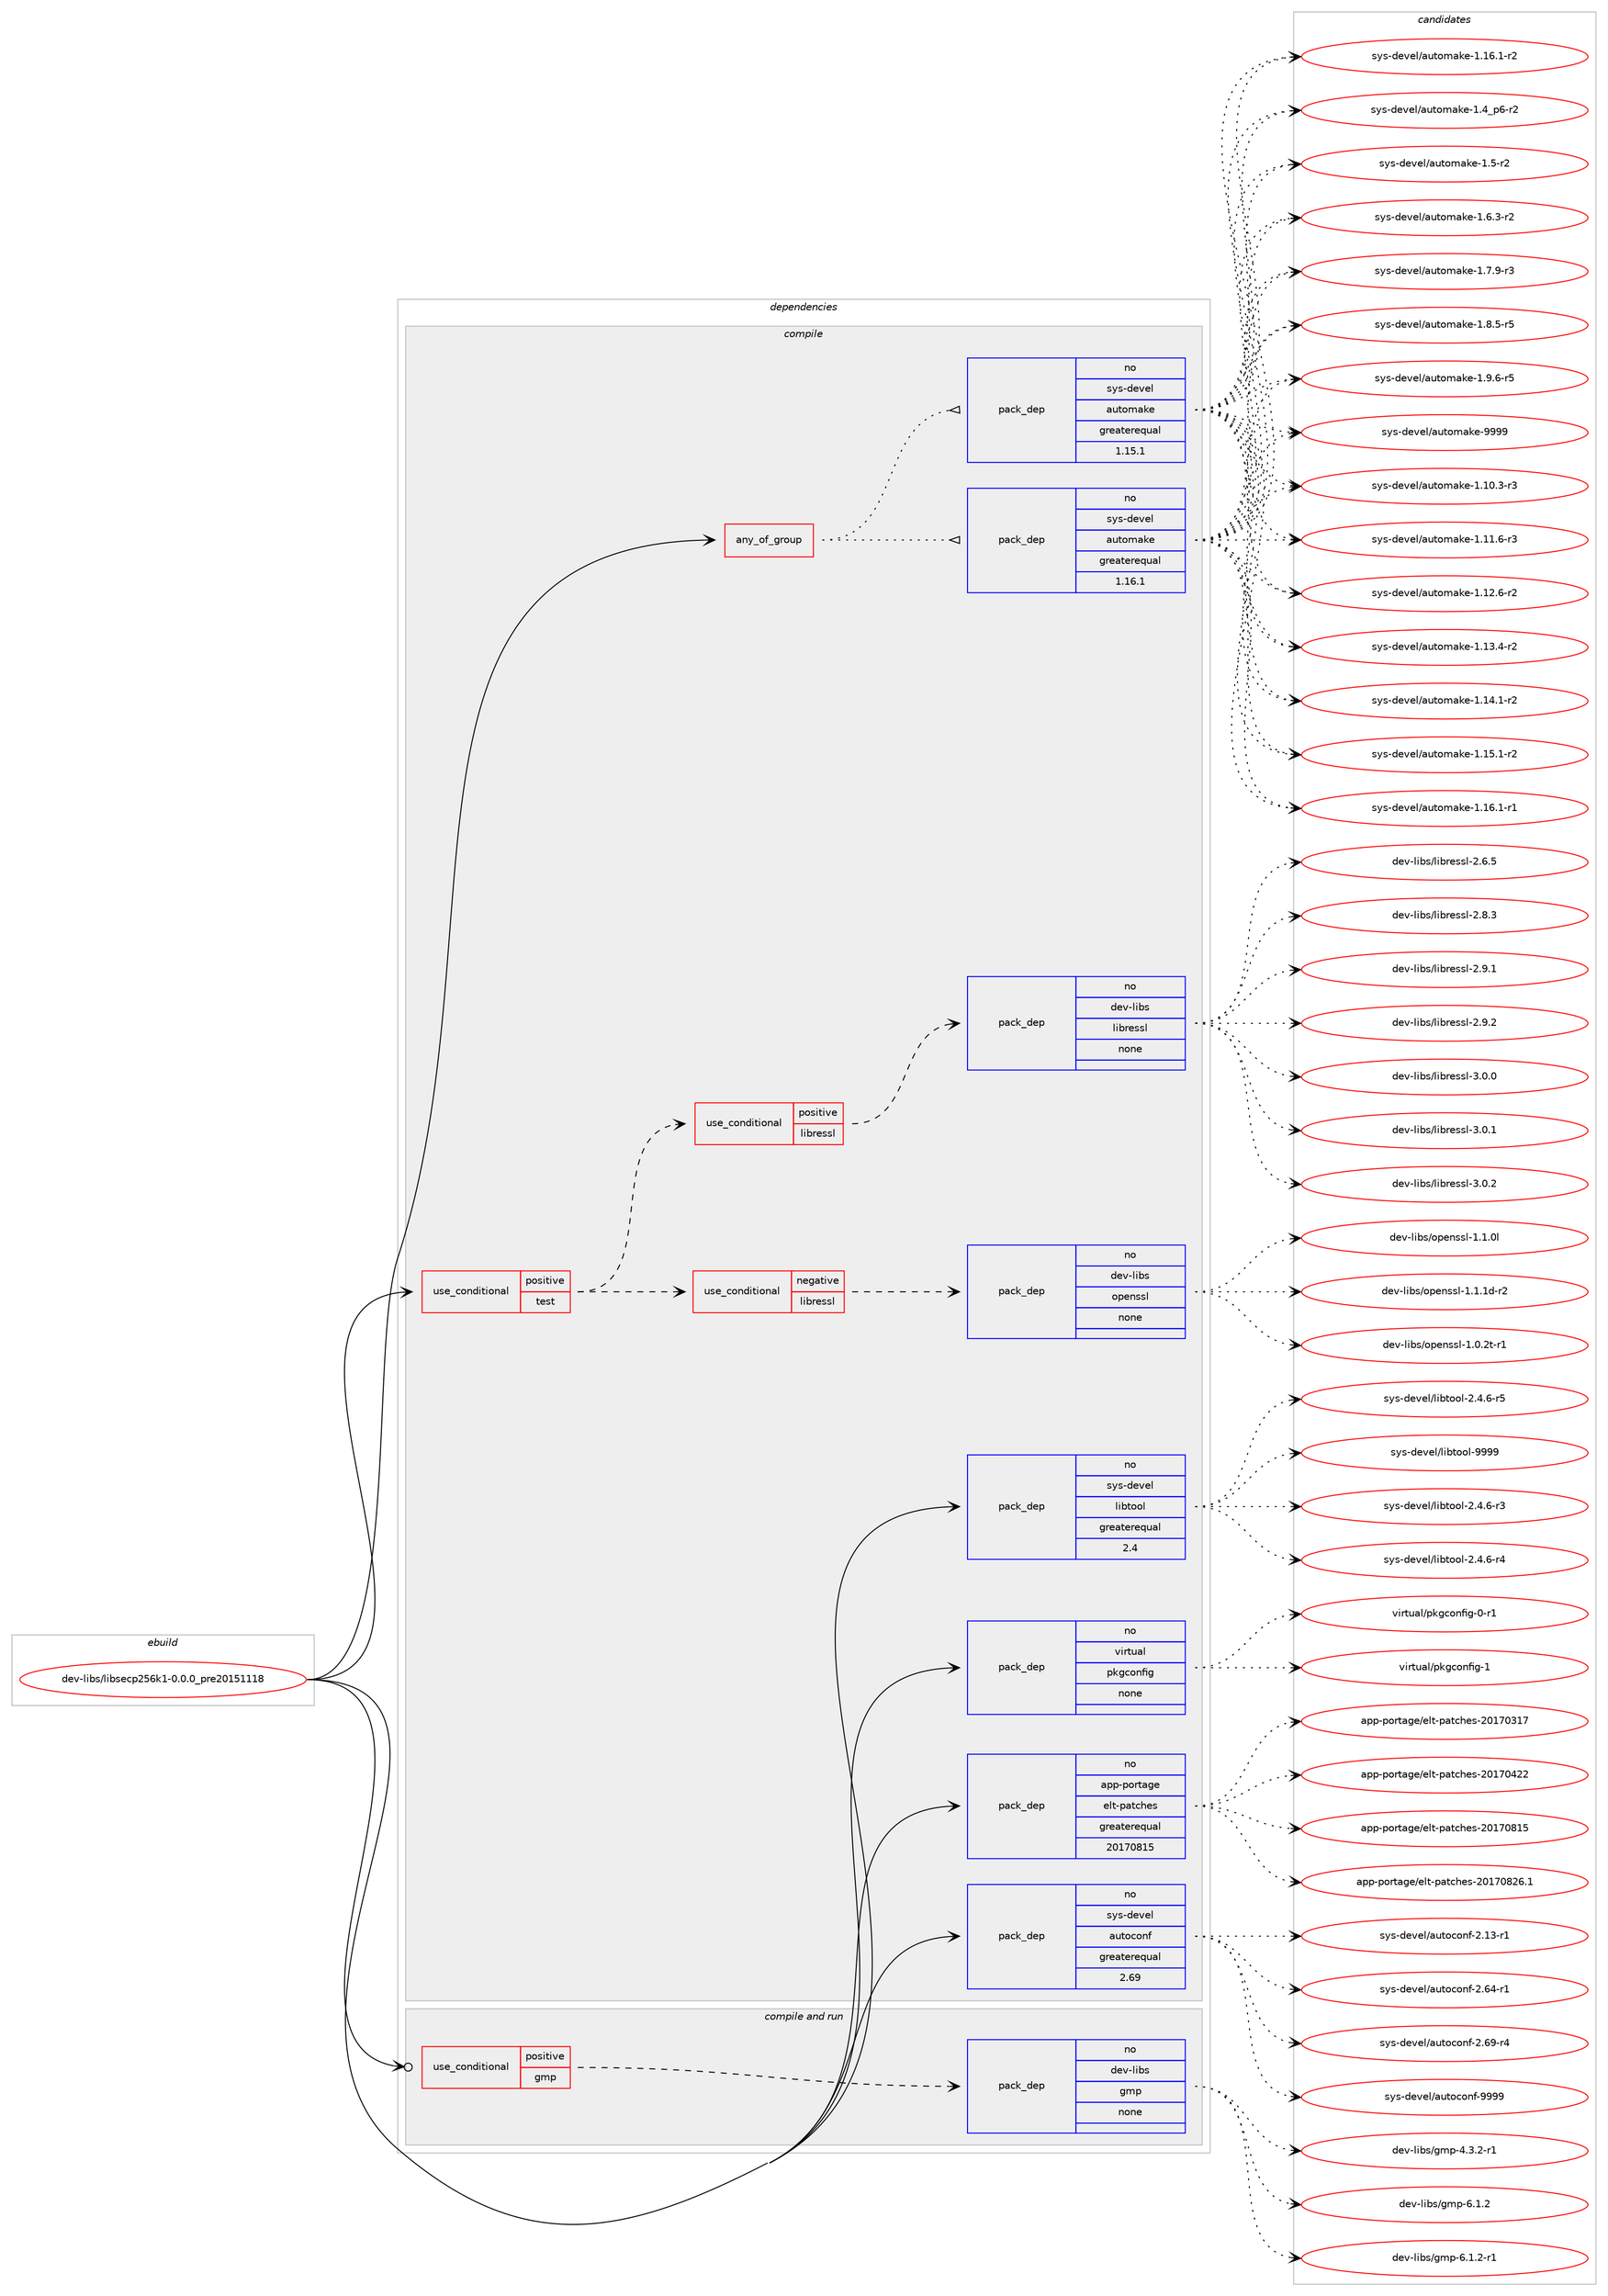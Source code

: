 digraph prolog {

# *************
# Graph options
# *************

newrank=true;
concentrate=true;
compound=true;
graph [rankdir=LR,fontname=Helvetica,fontsize=10,ranksep=1.5];#, ranksep=2.5, nodesep=0.2];
edge  [arrowhead=vee];
node  [fontname=Helvetica,fontsize=10];

# **********
# The ebuild
# **********

subgraph cluster_leftcol {
color=gray;
rank=same;
label=<<i>ebuild</i>>;
id [label="dev-libs/libsecp256k1-0.0.0_pre20151118", color=red, width=4, href="../dev-libs/libsecp256k1-0.0.0_pre20151118.svg"];
}

# ****************
# The dependencies
# ****************

subgraph cluster_midcol {
color=gray;
label=<<i>dependencies</i>>;
subgraph cluster_compile {
fillcolor="#eeeeee";
style=filled;
label=<<i>compile</i>>;
subgraph any11163 {
dependency567076 [label=<<TABLE BORDER="0" CELLBORDER="1" CELLSPACING="0" CELLPADDING="4"><TR><TD CELLPADDING="10">any_of_group</TD></TR></TABLE>>, shape=none, color=red];subgraph pack423484 {
dependency567077 [label=<<TABLE BORDER="0" CELLBORDER="1" CELLSPACING="0" CELLPADDING="4" WIDTH="220"><TR><TD ROWSPAN="6" CELLPADDING="30">pack_dep</TD></TR><TR><TD WIDTH="110">no</TD></TR><TR><TD>sys-devel</TD></TR><TR><TD>automake</TD></TR><TR><TD>greaterequal</TD></TR><TR><TD>1.16.1</TD></TR></TABLE>>, shape=none, color=blue];
}
dependency567076:e -> dependency567077:w [weight=20,style="dotted",arrowhead="oinv"];
subgraph pack423485 {
dependency567078 [label=<<TABLE BORDER="0" CELLBORDER="1" CELLSPACING="0" CELLPADDING="4" WIDTH="220"><TR><TD ROWSPAN="6" CELLPADDING="30">pack_dep</TD></TR><TR><TD WIDTH="110">no</TD></TR><TR><TD>sys-devel</TD></TR><TR><TD>automake</TD></TR><TR><TD>greaterequal</TD></TR><TR><TD>1.15.1</TD></TR></TABLE>>, shape=none, color=blue];
}
dependency567076:e -> dependency567078:w [weight=20,style="dotted",arrowhead="oinv"];
}
id:e -> dependency567076:w [weight=20,style="solid",arrowhead="vee"];
subgraph cond132072 {
dependency567079 [label=<<TABLE BORDER="0" CELLBORDER="1" CELLSPACING="0" CELLPADDING="4"><TR><TD ROWSPAN="3" CELLPADDING="10">use_conditional</TD></TR><TR><TD>positive</TD></TR><TR><TD>test</TD></TR></TABLE>>, shape=none, color=red];
subgraph cond132073 {
dependency567080 [label=<<TABLE BORDER="0" CELLBORDER="1" CELLSPACING="0" CELLPADDING="4"><TR><TD ROWSPAN="3" CELLPADDING="10">use_conditional</TD></TR><TR><TD>negative</TD></TR><TR><TD>libressl</TD></TR></TABLE>>, shape=none, color=red];
subgraph pack423486 {
dependency567081 [label=<<TABLE BORDER="0" CELLBORDER="1" CELLSPACING="0" CELLPADDING="4" WIDTH="220"><TR><TD ROWSPAN="6" CELLPADDING="30">pack_dep</TD></TR><TR><TD WIDTH="110">no</TD></TR><TR><TD>dev-libs</TD></TR><TR><TD>openssl</TD></TR><TR><TD>none</TD></TR><TR><TD></TD></TR></TABLE>>, shape=none, color=blue];
}
dependency567080:e -> dependency567081:w [weight=20,style="dashed",arrowhead="vee"];
}
dependency567079:e -> dependency567080:w [weight=20,style="dashed",arrowhead="vee"];
subgraph cond132074 {
dependency567082 [label=<<TABLE BORDER="0" CELLBORDER="1" CELLSPACING="0" CELLPADDING="4"><TR><TD ROWSPAN="3" CELLPADDING="10">use_conditional</TD></TR><TR><TD>positive</TD></TR><TR><TD>libressl</TD></TR></TABLE>>, shape=none, color=red];
subgraph pack423487 {
dependency567083 [label=<<TABLE BORDER="0" CELLBORDER="1" CELLSPACING="0" CELLPADDING="4" WIDTH="220"><TR><TD ROWSPAN="6" CELLPADDING="30">pack_dep</TD></TR><TR><TD WIDTH="110">no</TD></TR><TR><TD>dev-libs</TD></TR><TR><TD>libressl</TD></TR><TR><TD>none</TD></TR><TR><TD></TD></TR></TABLE>>, shape=none, color=blue];
}
dependency567082:e -> dependency567083:w [weight=20,style="dashed",arrowhead="vee"];
}
dependency567079:e -> dependency567082:w [weight=20,style="dashed",arrowhead="vee"];
}
id:e -> dependency567079:w [weight=20,style="solid",arrowhead="vee"];
subgraph pack423488 {
dependency567084 [label=<<TABLE BORDER="0" CELLBORDER="1" CELLSPACING="0" CELLPADDING="4" WIDTH="220"><TR><TD ROWSPAN="6" CELLPADDING="30">pack_dep</TD></TR><TR><TD WIDTH="110">no</TD></TR><TR><TD>app-portage</TD></TR><TR><TD>elt-patches</TD></TR><TR><TD>greaterequal</TD></TR><TR><TD>20170815</TD></TR></TABLE>>, shape=none, color=blue];
}
id:e -> dependency567084:w [weight=20,style="solid",arrowhead="vee"];
subgraph pack423489 {
dependency567085 [label=<<TABLE BORDER="0" CELLBORDER="1" CELLSPACING="0" CELLPADDING="4" WIDTH="220"><TR><TD ROWSPAN="6" CELLPADDING="30">pack_dep</TD></TR><TR><TD WIDTH="110">no</TD></TR><TR><TD>sys-devel</TD></TR><TR><TD>autoconf</TD></TR><TR><TD>greaterequal</TD></TR><TR><TD>2.69</TD></TR></TABLE>>, shape=none, color=blue];
}
id:e -> dependency567085:w [weight=20,style="solid",arrowhead="vee"];
subgraph pack423490 {
dependency567086 [label=<<TABLE BORDER="0" CELLBORDER="1" CELLSPACING="0" CELLPADDING="4" WIDTH="220"><TR><TD ROWSPAN="6" CELLPADDING="30">pack_dep</TD></TR><TR><TD WIDTH="110">no</TD></TR><TR><TD>sys-devel</TD></TR><TR><TD>libtool</TD></TR><TR><TD>greaterequal</TD></TR><TR><TD>2.4</TD></TR></TABLE>>, shape=none, color=blue];
}
id:e -> dependency567086:w [weight=20,style="solid",arrowhead="vee"];
subgraph pack423491 {
dependency567087 [label=<<TABLE BORDER="0" CELLBORDER="1" CELLSPACING="0" CELLPADDING="4" WIDTH="220"><TR><TD ROWSPAN="6" CELLPADDING="30">pack_dep</TD></TR><TR><TD WIDTH="110">no</TD></TR><TR><TD>virtual</TD></TR><TR><TD>pkgconfig</TD></TR><TR><TD>none</TD></TR><TR><TD></TD></TR></TABLE>>, shape=none, color=blue];
}
id:e -> dependency567087:w [weight=20,style="solid",arrowhead="vee"];
}
subgraph cluster_compileandrun {
fillcolor="#eeeeee";
style=filled;
label=<<i>compile and run</i>>;
subgraph cond132075 {
dependency567088 [label=<<TABLE BORDER="0" CELLBORDER="1" CELLSPACING="0" CELLPADDING="4"><TR><TD ROWSPAN="3" CELLPADDING="10">use_conditional</TD></TR><TR><TD>positive</TD></TR><TR><TD>gmp</TD></TR></TABLE>>, shape=none, color=red];
subgraph pack423492 {
dependency567089 [label=<<TABLE BORDER="0" CELLBORDER="1" CELLSPACING="0" CELLPADDING="4" WIDTH="220"><TR><TD ROWSPAN="6" CELLPADDING="30">pack_dep</TD></TR><TR><TD WIDTH="110">no</TD></TR><TR><TD>dev-libs</TD></TR><TR><TD>gmp</TD></TR><TR><TD>none</TD></TR><TR><TD></TD></TR></TABLE>>, shape=none, color=blue];
}
dependency567088:e -> dependency567089:w [weight=20,style="dashed",arrowhead="vee"];
}
id:e -> dependency567088:w [weight=20,style="solid",arrowhead="odotvee"];
}
subgraph cluster_run {
fillcolor="#eeeeee";
style=filled;
label=<<i>run</i>>;
}
}

# **************
# The candidates
# **************

subgraph cluster_choices {
rank=same;
color=gray;
label=<<i>candidates</i>>;

subgraph choice423484 {
color=black;
nodesep=1;
choice11512111545100101118101108479711711611110997107101454946494846514511451 [label="sys-devel/automake-1.10.3-r3", color=red, width=4,href="../sys-devel/automake-1.10.3-r3.svg"];
choice11512111545100101118101108479711711611110997107101454946494946544511451 [label="sys-devel/automake-1.11.6-r3", color=red, width=4,href="../sys-devel/automake-1.11.6-r3.svg"];
choice11512111545100101118101108479711711611110997107101454946495046544511450 [label="sys-devel/automake-1.12.6-r2", color=red, width=4,href="../sys-devel/automake-1.12.6-r2.svg"];
choice11512111545100101118101108479711711611110997107101454946495146524511450 [label="sys-devel/automake-1.13.4-r2", color=red, width=4,href="../sys-devel/automake-1.13.4-r2.svg"];
choice11512111545100101118101108479711711611110997107101454946495246494511450 [label="sys-devel/automake-1.14.1-r2", color=red, width=4,href="../sys-devel/automake-1.14.1-r2.svg"];
choice11512111545100101118101108479711711611110997107101454946495346494511450 [label="sys-devel/automake-1.15.1-r2", color=red, width=4,href="../sys-devel/automake-1.15.1-r2.svg"];
choice11512111545100101118101108479711711611110997107101454946495446494511449 [label="sys-devel/automake-1.16.1-r1", color=red, width=4,href="../sys-devel/automake-1.16.1-r1.svg"];
choice11512111545100101118101108479711711611110997107101454946495446494511450 [label="sys-devel/automake-1.16.1-r2", color=red, width=4,href="../sys-devel/automake-1.16.1-r2.svg"];
choice115121115451001011181011084797117116111109971071014549465295112544511450 [label="sys-devel/automake-1.4_p6-r2", color=red, width=4,href="../sys-devel/automake-1.4_p6-r2.svg"];
choice11512111545100101118101108479711711611110997107101454946534511450 [label="sys-devel/automake-1.5-r2", color=red, width=4,href="../sys-devel/automake-1.5-r2.svg"];
choice115121115451001011181011084797117116111109971071014549465446514511450 [label="sys-devel/automake-1.6.3-r2", color=red, width=4,href="../sys-devel/automake-1.6.3-r2.svg"];
choice115121115451001011181011084797117116111109971071014549465546574511451 [label="sys-devel/automake-1.7.9-r3", color=red, width=4,href="../sys-devel/automake-1.7.9-r3.svg"];
choice115121115451001011181011084797117116111109971071014549465646534511453 [label="sys-devel/automake-1.8.5-r5", color=red, width=4,href="../sys-devel/automake-1.8.5-r5.svg"];
choice115121115451001011181011084797117116111109971071014549465746544511453 [label="sys-devel/automake-1.9.6-r5", color=red, width=4,href="../sys-devel/automake-1.9.6-r5.svg"];
choice115121115451001011181011084797117116111109971071014557575757 [label="sys-devel/automake-9999", color=red, width=4,href="../sys-devel/automake-9999.svg"];
dependency567077:e -> choice11512111545100101118101108479711711611110997107101454946494846514511451:w [style=dotted,weight="100"];
dependency567077:e -> choice11512111545100101118101108479711711611110997107101454946494946544511451:w [style=dotted,weight="100"];
dependency567077:e -> choice11512111545100101118101108479711711611110997107101454946495046544511450:w [style=dotted,weight="100"];
dependency567077:e -> choice11512111545100101118101108479711711611110997107101454946495146524511450:w [style=dotted,weight="100"];
dependency567077:e -> choice11512111545100101118101108479711711611110997107101454946495246494511450:w [style=dotted,weight="100"];
dependency567077:e -> choice11512111545100101118101108479711711611110997107101454946495346494511450:w [style=dotted,weight="100"];
dependency567077:e -> choice11512111545100101118101108479711711611110997107101454946495446494511449:w [style=dotted,weight="100"];
dependency567077:e -> choice11512111545100101118101108479711711611110997107101454946495446494511450:w [style=dotted,weight="100"];
dependency567077:e -> choice115121115451001011181011084797117116111109971071014549465295112544511450:w [style=dotted,weight="100"];
dependency567077:e -> choice11512111545100101118101108479711711611110997107101454946534511450:w [style=dotted,weight="100"];
dependency567077:e -> choice115121115451001011181011084797117116111109971071014549465446514511450:w [style=dotted,weight="100"];
dependency567077:e -> choice115121115451001011181011084797117116111109971071014549465546574511451:w [style=dotted,weight="100"];
dependency567077:e -> choice115121115451001011181011084797117116111109971071014549465646534511453:w [style=dotted,weight="100"];
dependency567077:e -> choice115121115451001011181011084797117116111109971071014549465746544511453:w [style=dotted,weight="100"];
dependency567077:e -> choice115121115451001011181011084797117116111109971071014557575757:w [style=dotted,weight="100"];
}
subgraph choice423485 {
color=black;
nodesep=1;
choice11512111545100101118101108479711711611110997107101454946494846514511451 [label="sys-devel/automake-1.10.3-r3", color=red, width=4,href="../sys-devel/automake-1.10.3-r3.svg"];
choice11512111545100101118101108479711711611110997107101454946494946544511451 [label="sys-devel/automake-1.11.6-r3", color=red, width=4,href="../sys-devel/automake-1.11.6-r3.svg"];
choice11512111545100101118101108479711711611110997107101454946495046544511450 [label="sys-devel/automake-1.12.6-r2", color=red, width=4,href="../sys-devel/automake-1.12.6-r2.svg"];
choice11512111545100101118101108479711711611110997107101454946495146524511450 [label="sys-devel/automake-1.13.4-r2", color=red, width=4,href="../sys-devel/automake-1.13.4-r2.svg"];
choice11512111545100101118101108479711711611110997107101454946495246494511450 [label="sys-devel/automake-1.14.1-r2", color=red, width=4,href="../sys-devel/automake-1.14.1-r2.svg"];
choice11512111545100101118101108479711711611110997107101454946495346494511450 [label="sys-devel/automake-1.15.1-r2", color=red, width=4,href="../sys-devel/automake-1.15.1-r2.svg"];
choice11512111545100101118101108479711711611110997107101454946495446494511449 [label="sys-devel/automake-1.16.1-r1", color=red, width=4,href="../sys-devel/automake-1.16.1-r1.svg"];
choice11512111545100101118101108479711711611110997107101454946495446494511450 [label="sys-devel/automake-1.16.1-r2", color=red, width=4,href="../sys-devel/automake-1.16.1-r2.svg"];
choice115121115451001011181011084797117116111109971071014549465295112544511450 [label="sys-devel/automake-1.4_p6-r2", color=red, width=4,href="../sys-devel/automake-1.4_p6-r2.svg"];
choice11512111545100101118101108479711711611110997107101454946534511450 [label="sys-devel/automake-1.5-r2", color=red, width=4,href="../sys-devel/automake-1.5-r2.svg"];
choice115121115451001011181011084797117116111109971071014549465446514511450 [label="sys-devel/automake-1.6.3-r2", color=red, width=4,href="../sys-devel/automake-1.6.3-r2.svg"];
choice115121115451001011181011084797117116111109971071014549465546574511451 [label="sys-devel/automake-1.7.9-r3", color=red, width=4,href="../sys-devel/automake-1.7.9-r3.svg"];
choice115121115451001011181011084797117116111109971071014549465646534511453 [label="sys-devel/automake-1.8.5-r5", color=red, width=4,href="../sys-devel/automake-1.8.5-r5.svg"];
choice115121115451001011181011084797117116111109971071014549465746544511453 [label="sys-devel/automake-1.9.6-r5", color=red, width=4,href="../sys-devel/automake-1.9.6-r5.svg"];
choice115121115451001011181011084797117116111109971071014557575757 [label="sys-devel/automake-9999", color=red, width=4,href="../sys-devel/automake-9999.svg"];
dependency567078:e -> choice11512111545100101118101108479711711611110997107101454946494846514511451:w [style=dotted,weight="100"];
dependency567078:e -> choice11512111545100101118101108479711711611110997107101454946494946544511451:w [style=dotted,weight="100"];
dependency567078:e -> choice11512111545100101118101108479711711611110997107101454946495046544511450:w [style=dotted,weight="100"];
dependency567078:e -> choice11512111545100101118101108479711711611110997107101454946495146524511450:w [style=dotted,weight="100"];
dependency567078:e -> choice11512111545100101118101108479711711611110997107101454946495246494511450:w [style=dotted,weight="100"];
dependency567078:e -> choice11512111545100101118101108479711711611110997107101454946495346494511450:w [style=dotted,weight="100"];
dependency567078:e -> choice11512111545100101118101108479711711611110997107101454946495446494511449:w [style=dotted,weight="100"];
dependency567078:e -> choice11512111545100101118101108479711711611110997107101454946495446494511450:w [style=dotted,weight="100"];
dependency567078:e -> choice115121115451001011181011084797117116111109971071014549465295112544511450:w [style=dotted,weight="100"];
dependency567078:e -> choice11512111545100101118101108479711711611110997107101454946534511450:w [style=dotted,weight="100"];
dependency567078:e -> choice115121115451001011181011084797117116111109971071014549465446514511450:w [style=dotted,weight="100"];
dependency567078:e -> choice115121115451001011181011084797117116111109971071014549465546574511451:w [style=dotted,weight="100"];
dependency567078:e -> choice115121115451001011181011084797117116111109971071014549465646534511453:w [style=dotted,weight="100"];
dependency567078:e -> choice115121115451001011181011084797117116111109971071014549465746544511453:w [style=dotted,weight="100"];
dependency567078:e -> choice115121115451001011181011084797117116111109971071014557575757:w [style=dotted,weight="100"];
}
subgraph choice423486 {
color=black;
nodesep=1;
choice1001011184510810598115471111121011101151151084549464846501164511449 [label="dev-libs/openssl-1.0.2t-r1", color=red, width=4,href="../dev-libs/openssl-1.0.2t-r1.svg"];
choice100101118451081059811547111112101110115115108454946494648108 [label="dev-libs/openssl-1.1.0l", color=red, width=4,href="../dev-libs/openssl-1.1.0l.svg"];
choice1001011184510810598115471111121011101151151084549464946491004511450 [label="dev-libs/openssl-1.1.1d-r2", color=red, width=4,href="../dev-libs/openssl-1.1.1d-r2.svg"];
dependency567081:e -> choice1001011184510810598115471111121011101151151084549464846501164511449:w [style=dotted,weight="100"];
dependency567081:e -> choice100101118451081059811547111112101110115115108454946494648108:w [style=dotted,weight="100"];
dependency567081:e -> choice1001011184510810598115471111121011101151151084549464946491004511450:w [style=dotted,weight="100"];
}
subgraph choice423487 {
color=black;
nodesep=1;
choice10010111845108105981154710810598114101115115108455046544653 [label="dev-libs/libressl-2.6.5", color=red, width=4,href="../dev-libs/libressl-2.6.5.svg"];
choice10010111845108105981154710810598114101115115108455046564651 [label="dev-libs/libressl-2.8.3", color=red, width=4,href="../dev-libs/libressl-2.8.3.svg"];
choice10010111845108105981154710810598114101115115108455046574649 [label="dev-libs/libressl-2.9.1", color=red, width=4,href="../dev-libs/libressl-2.9.1.svg"];
choice10010111845108105981154710810598114101115115108455046574650 [label="dev-libs/libressl-2.9.2", color=red, width=4,href="../dev-libs/libressl-2.9.2.svg"];
choice10010111845108105981154710810598114101115115108455146484648 [label="dev-libs/libressl-3.0.0", color=red, width=4,href="../dev-libs/libressl-3.0.0.svg"];
choice10010111845108105981154710810598114101115115108455146484649 [label="dev-libs/libressl-3.0.1", color=red, width=4,href="../dev-libs/libressl-3.0.1.svg"];
choice10010111845108105981154710810598114101115115108455146484650 [label="dev-libs/libressl-3.0.2", color=red, width=4,href="../dev-libs/libressl-3.0.2.svg"];
dependency567083:e -> choice10010111845108105981154710810598114101115115108455046544653:w [style=dotted,weight="100"];
dependency567083:e -> choice10010111845108105981154710810598114101115115108455046564651:w [style=dotted,weight="100"];
dependency567083:e -> choice10010111845108105981154710810598114101115115108455046574649:w [style=dotted,weight="100"];
dependency567083:e -> choice10010111845108105981154710810598114101115115108455046574650:w [style=dotted,weight="100"];
dependency567083:e -> choice10010111845108105981154710810598114101115115108455146484648:w [style=dotted,weight="100"];
dependency567083:e -> choice10010111845108105981154710810598114101115115108455146484649:w [style=dotted,weight="100"];
dependency567083:e -> choice10010111845108105981154710810598114101115115108455146484650:w [style=dotted,weight="100"];
}
subgraph choice423488 {
color=black;
nodesep=1;
choice97112112451121111141169710310147101108116451129711699104101115455048495548514955 [label="app-portage/elt-patches-20170317", color=red, width=4,href="../app-portage/elt-patches-20170317.svg"];
choice97112112451121111141169710310147101108116451129711699104101115455048495548525050 [label="app-portage/elt-patches-20170422", color=red, width=4,href="../app-portage/elt-patches-20170422.svg"];
choice97112112451121111141169710310147101108116451129711699104101115455048495548564953 [label="app-portage/elt-patches-20170815", color=red, width=4,href="../app-portage/elt-patches-20170815.svg"];
choice971121124511211111411697103101471011081164511297116991041011154550484955485650544649 [label="app-portage/elt-patches-20170826.1", color=red, width=4,href="../app-portage/elt-patches-20170826.1.svg"];
dependency567084:e -> choice97112112451121111141169710310147101108116451129711699104101115455048495548514955:w [style=dotted,weight="100"];
dependency567084:e -> choice97112112451121111141169710310147101108116451129711699104101115455048495548525050:w [style=dotted,weight="100"];
dependency567084:e -> choice97112112451121111141169710310147101108116451129711699104101115455048495548564953:w [style=dotted,weight="100"];
dependency567084:e -> choice971121124511211111411697103101471011081164511297116991041011154550484955485650544649:w [style=dotted,weight="100"];
}
subgraph choice423489 {
color=black;
nodesep=1;
choice1151211154510010111810110847971171161119911111010245504649514511449 [label="sys-devel/autoconf-2.13-r1", color=red, width=4,href="../sys-devel/autoconf-2.13-r1.svg"];
choice1151211154510010111810110847971171161119911111010245504654524511449 [label="sys-devel/autoconf-2.64-r1", color=red, width=4,href="../sys-devel/autoconf-2.64-r1.svg"];
choice1151211154510010111810110847971171161119911111010245504654574511452 [label="sys-devel/autoconf-2.69-r4", color=red, width=4,href="../sys-devel/autoconf-2.69-r4.svg"];
choice115121115451001011181011084797117116111991111101024557575757 [label="sys-devel/autoconf-9999", color=red, width=4,href="../sys-devel/autoconf-9999.svg"];
dependency567085:e -> choice1151211154510010111810110847971171161119911111010245504649514511449:w [style=dotted,weight="100"];
dependency567085:e -> choice1151211154510010111810110847971171161119911111010245504654524511449:w [style=dotted,weight="100"];
dependency567085:e -> choice1151211154510010111810110847971171161119911111010245504654574511452:w [style=dotted,weight="100"];
dependency567085:e -> choice115121115451001011181011084797117116111991111101024557575757:w [style=dotted,weight="100"];
}
subgraph choice423490 {
color=black;
nodesep=1;
choice1151211154510010111810110847108105981161111111084550465246544511451 [label="sys-devel/libtool-2.4.6-r3", color=red, width=4,href="../sys-devel/libtool-2.4.6-r3.svg"];
choice1151211154510010111810110847108105981161111111084550465246544511452 [label="sys-devel/libtool-2.4.6-r4", color=red, width=4,href="../sys-devel/libtool-2.4.6-r4.svg"];
choice1151211154510010111810110847108105981161111111084550465246544511453 [label="sys-devel/libtool-2.4.6-r5", color=red, width=4,href="../sys-devel/libtool-2.4.6-r5.svg"];
choice1151211154510010111810110847108105981161111111084557575757 [label="sys-devel/libtool-9999", color=red, width=4,href="../sys-devel/libtool-9999.svg"];
dependency567086:e -> choice1151211154510010111810110847108105981161111111084550465246544511451:w [style=dotted,weight="100"];
dependency567086:e -> choice1151211154510010111810110847108105981161111111084550465246544511452:w [style=dotted,weight="100"];
dependency567086:e -> choice1151211154510010111810110847108105981161111111084550465246544511453:w [style=dotted,weight="100"];
dependency567086:e -> choice1151211154510010111810110847108105981161111111084557575757:w [style=dotted,weight="100"];
}
subgraph choice423491 {
color=black;
nodesep=1;
choice11810511411611797108471121071039911111010210510345484511449 [label="virtual/pkgconfig-0-r1", color=red, width=4,href="../virtual/pkgconfig-0-r1.svg"];
choice1181051141161179710847112107103991111101021051034549 [label="virtual/pkgconfig-1", color=red, width=4,href="../virtual/pkgconfig-1.svg"];
dependency567087:e -> choice11810511411611797108471121071039911111010210510345484511449:w [style=dotted,weight="100"];
dependency567087:e -> choice1181051141161179710847112107103991111101021051034549:w [style=dotted,weight="100"];
}
subgraph choice423492 {
color=black;
nodesep=1;
choice1001011184510810598115471031091124552465146504511449 [label="dev-libs/gmp-4.3.2-r1", color=red, width=4,href="../dev-libs/gmp-4.3.2-r1.svg"];
choice100101118451081059811547103109112455446494650 [label="dev-libs/gmp-6.1.2", color=red, width=4,href="../dev-libs/gmp-6.1.2.svg"];
choice1001011184510810598115471031091124554464946504511449 [label="dev-libs/gmp-6.1.2-r1", color=red, width=4,href="../dev-libs/gmp-6.1.2-r1.svg"];
dependency567089:e -> choice1001011184510810598115471031091124552465146504511449:w [style=dotted,weight="100"];
dependency567089:e -> choice100101118451081059811547103109112455446494650:w [style=dotted,weight="100"];
dependency567089:e -> choice1001011184510810598115471031091124554464946504511449:w [style=dotted,weight="100"];
}
}

}
